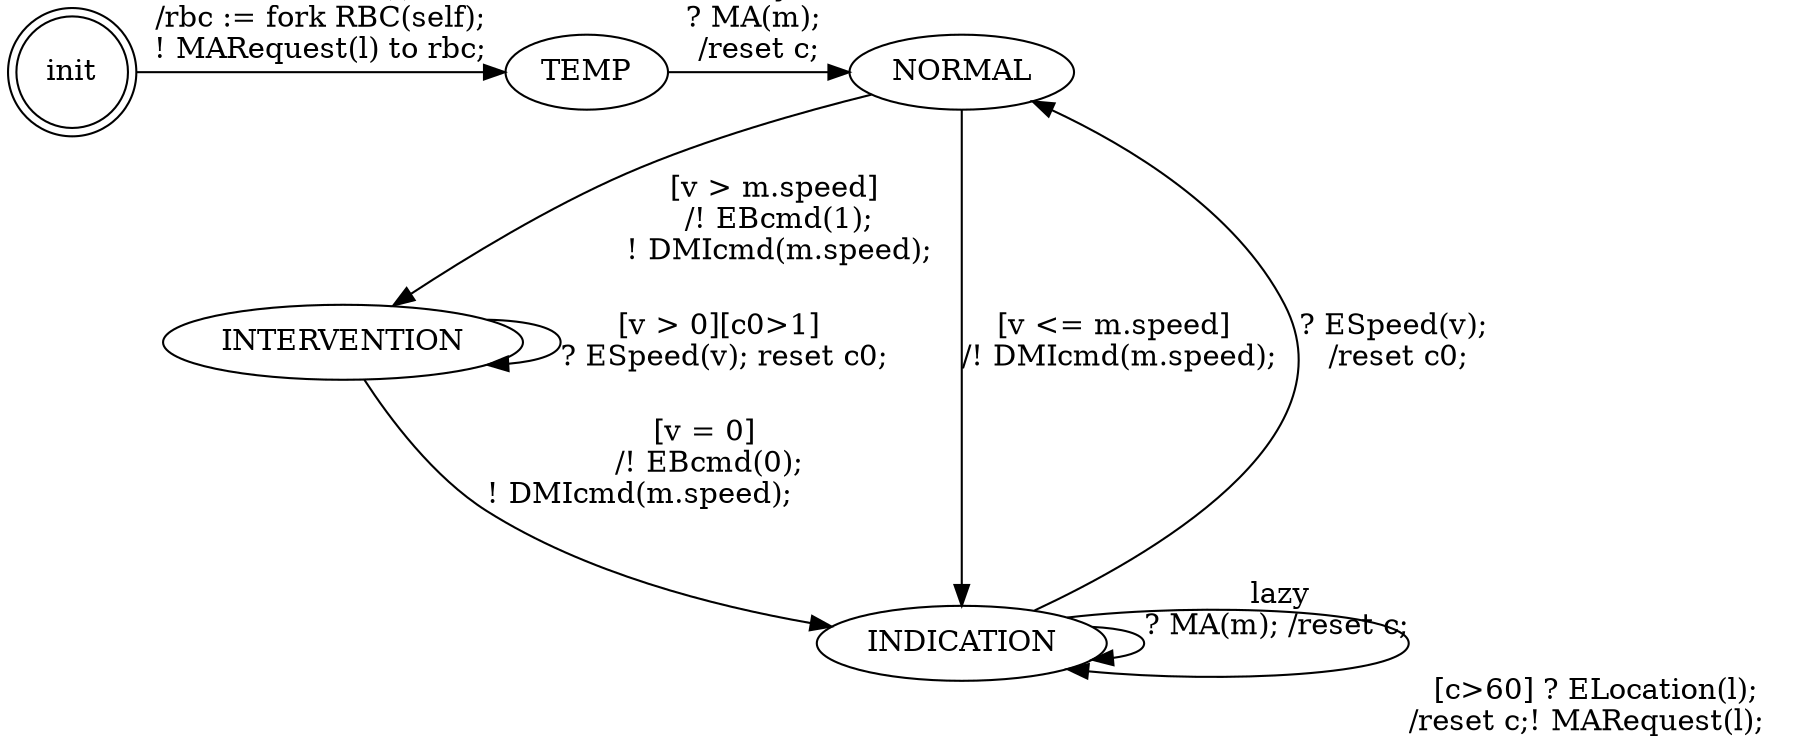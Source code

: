 digraph OBU {
rankdir=TB;
splines = true;
  init[shape=doublecircle];
  {rank=same; init TEMP NORMAL};

  init -> TEMP [label="? ELocation(l); \n/rbc := fork RBC(self);
! MARequest(l) to rbc;
"];
  TEMP -> NORMAL [label=" lazy\n? MA(m); \n/reset c;
"];
  NORMAL -> INTERVENTION [label="[v > m.speed] \n/! EBcmd(1);
! DMIcmd(m.speed);
"];
  NORMAL -> INDICATION [label="[v <= m.speed] \n/! DMIcmd(m.speed);
"];
  INDICATION -> INDICATION [label=" lazy\n? MA(m); /reset c;

  "];
  INDICATION -> NORMAL [label="? ESpeed(v); \n/reset c0;
"];
  INDICATION -> INDICATION [label="
  
  
  
  [c>60] ? ELocation(l); \n/reset c;! MARequest(l); "];
  
  INTERVENTION -> INDICATION [label="[v = 0] \n/! EBcmd(0);
! DMIcmd(m.speed);               
"];

  INTERVENTION -> INTERVENTION [label="[v > 0][c0>1] 
? ESpeed(v); reset c0;
"];
}

